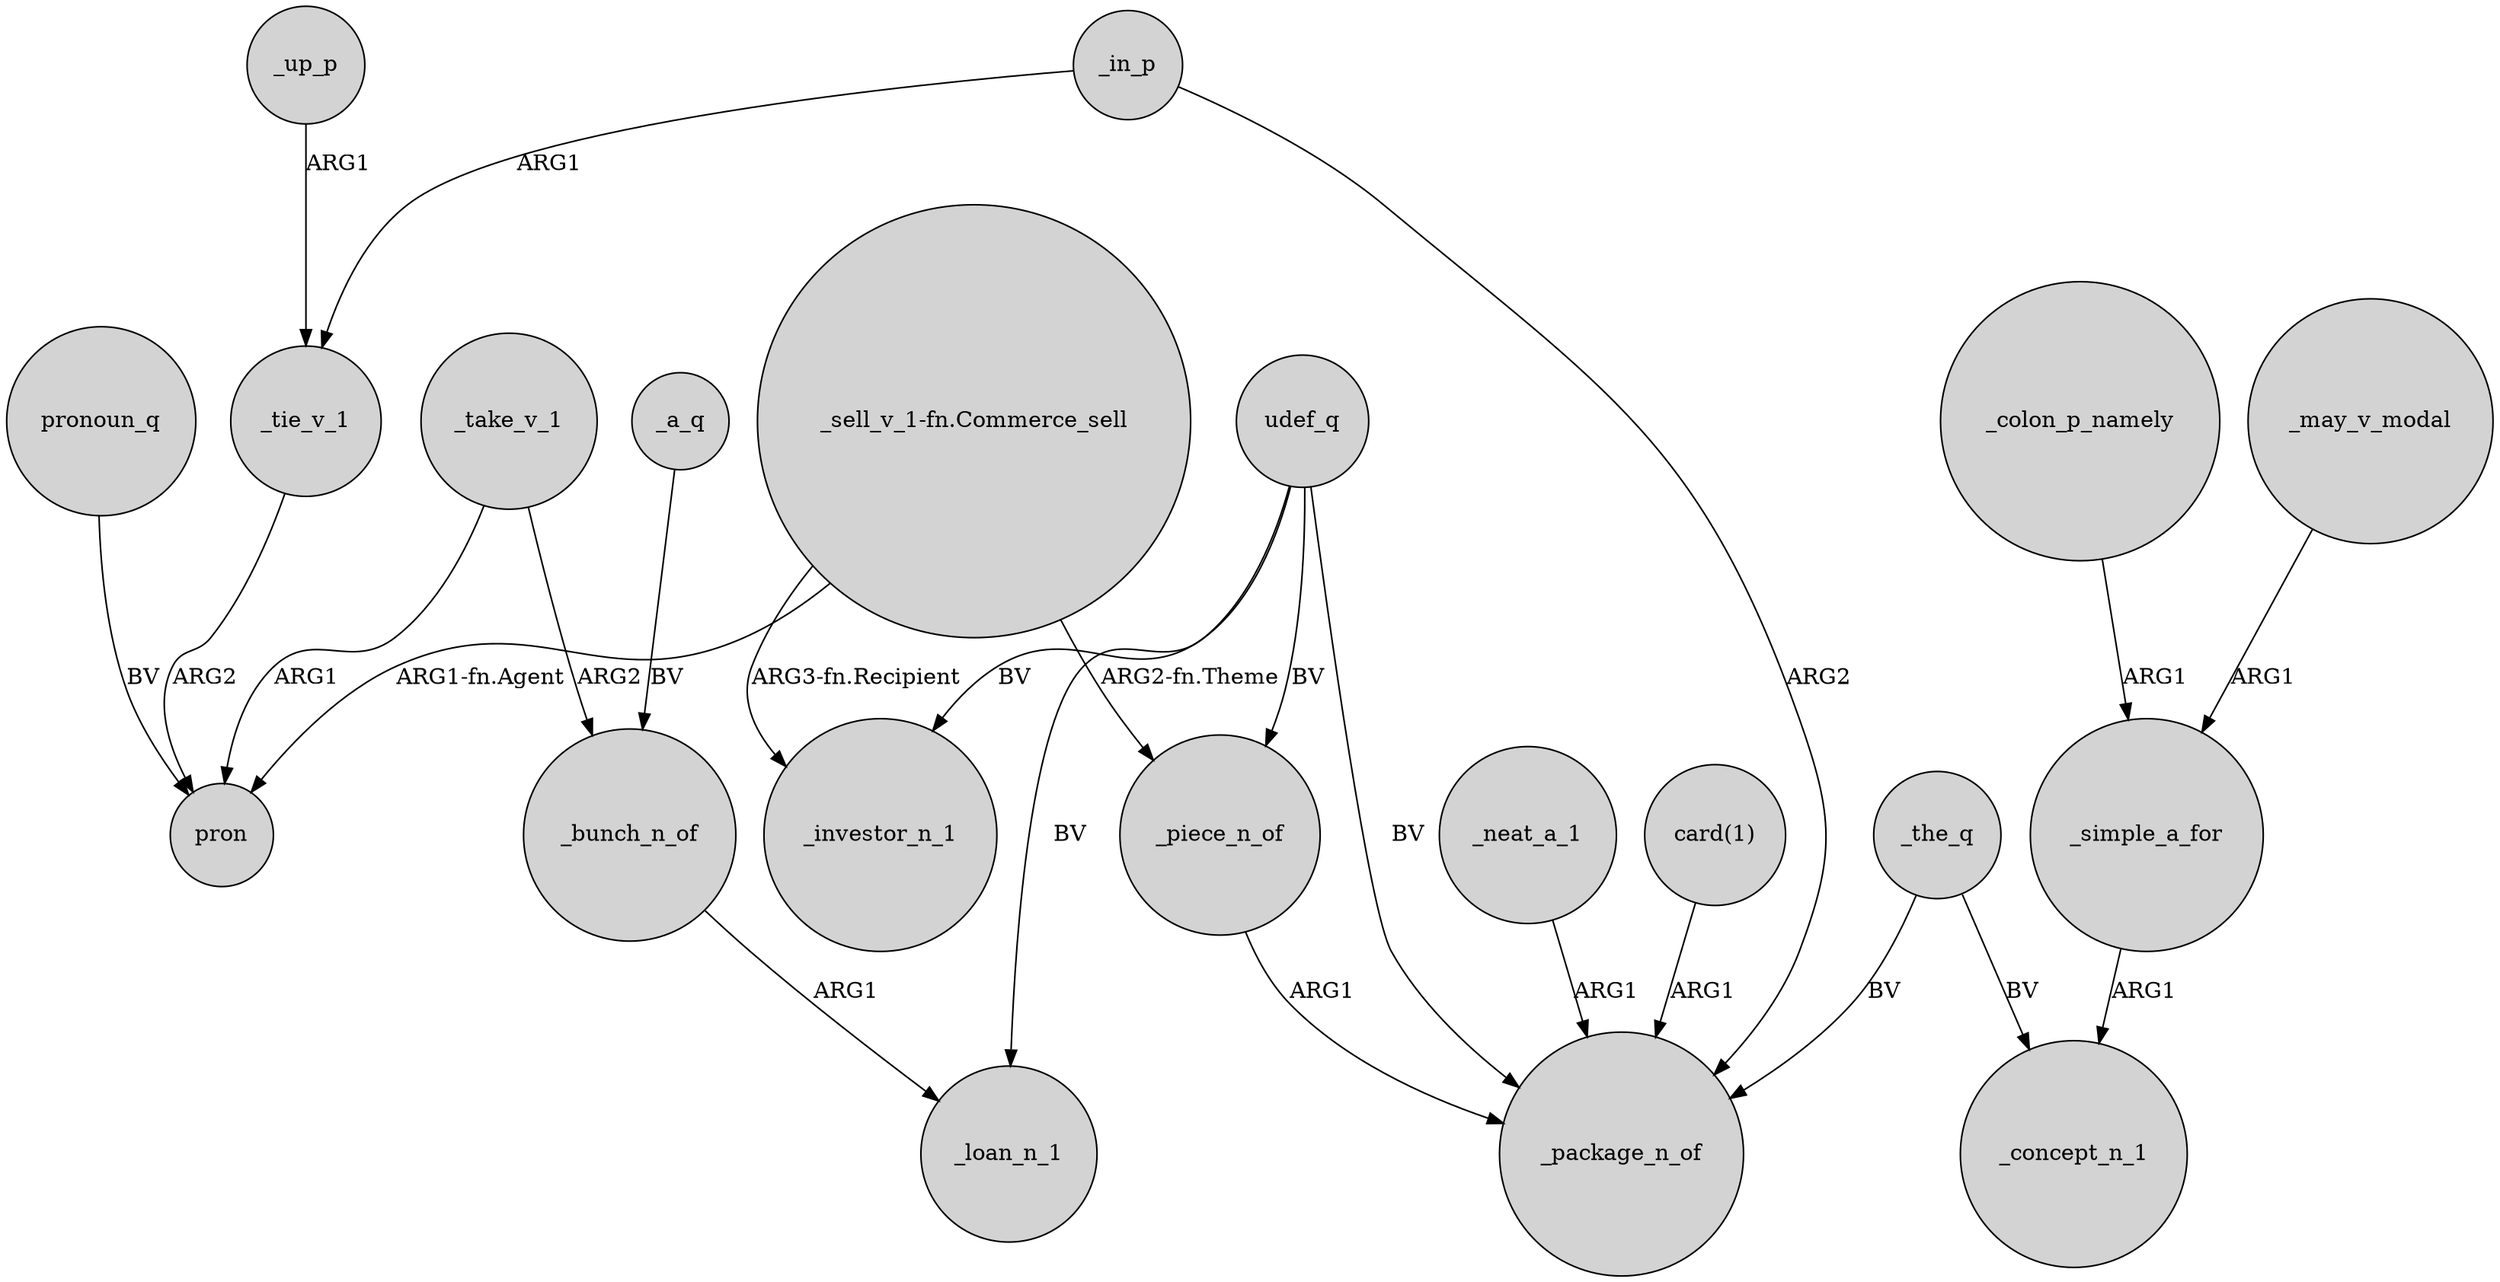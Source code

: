digraph {
	node [shape=circle style=filled]
	"_sell_v_1-fn.Commerce_sell" -> _piece_n_of [label="ARG2-fn.Theme"]
	_in_p -> _package_n_of [label=ARG2]
	_the_q -> _package_n_of [label=BV]
	"_sell_v_1-fn.Commerce_sell" -> _investor_n_1 [label="ARG3-fn.Recipient"]
	udef_q -> _investor_n_1 [label=BV]
	_neat_a_1 -> _package_n_of [label=ARG1]
	"card(1)" -> _package_n_of [label=ARG1]
	_the_q -> _concept_n_1 [label=BV]
	_tie_v_1 -> pron [label=ARG2]
	_take_v_1 -> pron [label=ARG1]
	udef_q -> _piece_n_of [label=BV]
	pronoun_q -> pron [label=BV]
	udef_q -> _package_n_of [label=BV]
	_may_v_modal -> _simple_a_for [label=ARG1]
	_a_q -> _bunch_n_of [label=BV]
	_colon_p_namely -> _simple_a_for [label=ARG1]
	_simple_a_for -> _concept_n_1 [label=ARG1]
	_up_p -> _tie_v_1 [label=ARG1]
	"_sell_v_1-fn.Commerce_sell" -> pron [label="ARG1-fn.Agent"]
	_bunch_n_of -> _loan_n_1 [label=ARG1]
	_piece_n_of -> _package_n_of [label=ARG1]
	_in_p -> _tie_v_1 [label=ARG1]
	udef_q -> _loan_n_1 [label=BV]
	_take_v_1 -> _bunch_n_of [label=ARG2]
}
